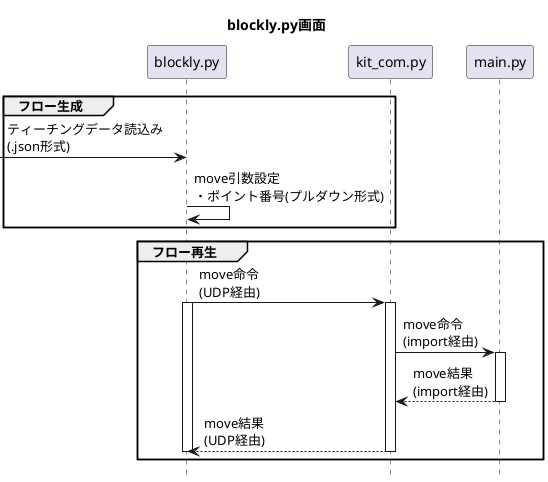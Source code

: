 @startuml
hide footbox
title blockly.py画面
group フロー生成
    [-> blockly.py : ティーチングデータ読込み\n(.json形式)
    blockly.py -> blockly.py: move引数設定\n・ポイント番号(プルダウン形式)
end
group フロー再生
    blockly.py -> kit_com.py: move命令\n(UDP経由)
    activate kit_com.py
        activate blockly.py
            kit_com.py -> main.py: move命令\n(import経由)
            activate main.py
                main.py --> kit_com.py: move結果\n(import経由)
            deactivate main.py
            kit_com.py --> blockly.py: move結果\n(UDP経由)
        deactivate blockly.py
    deactivate kit_com.py
end
@enduml